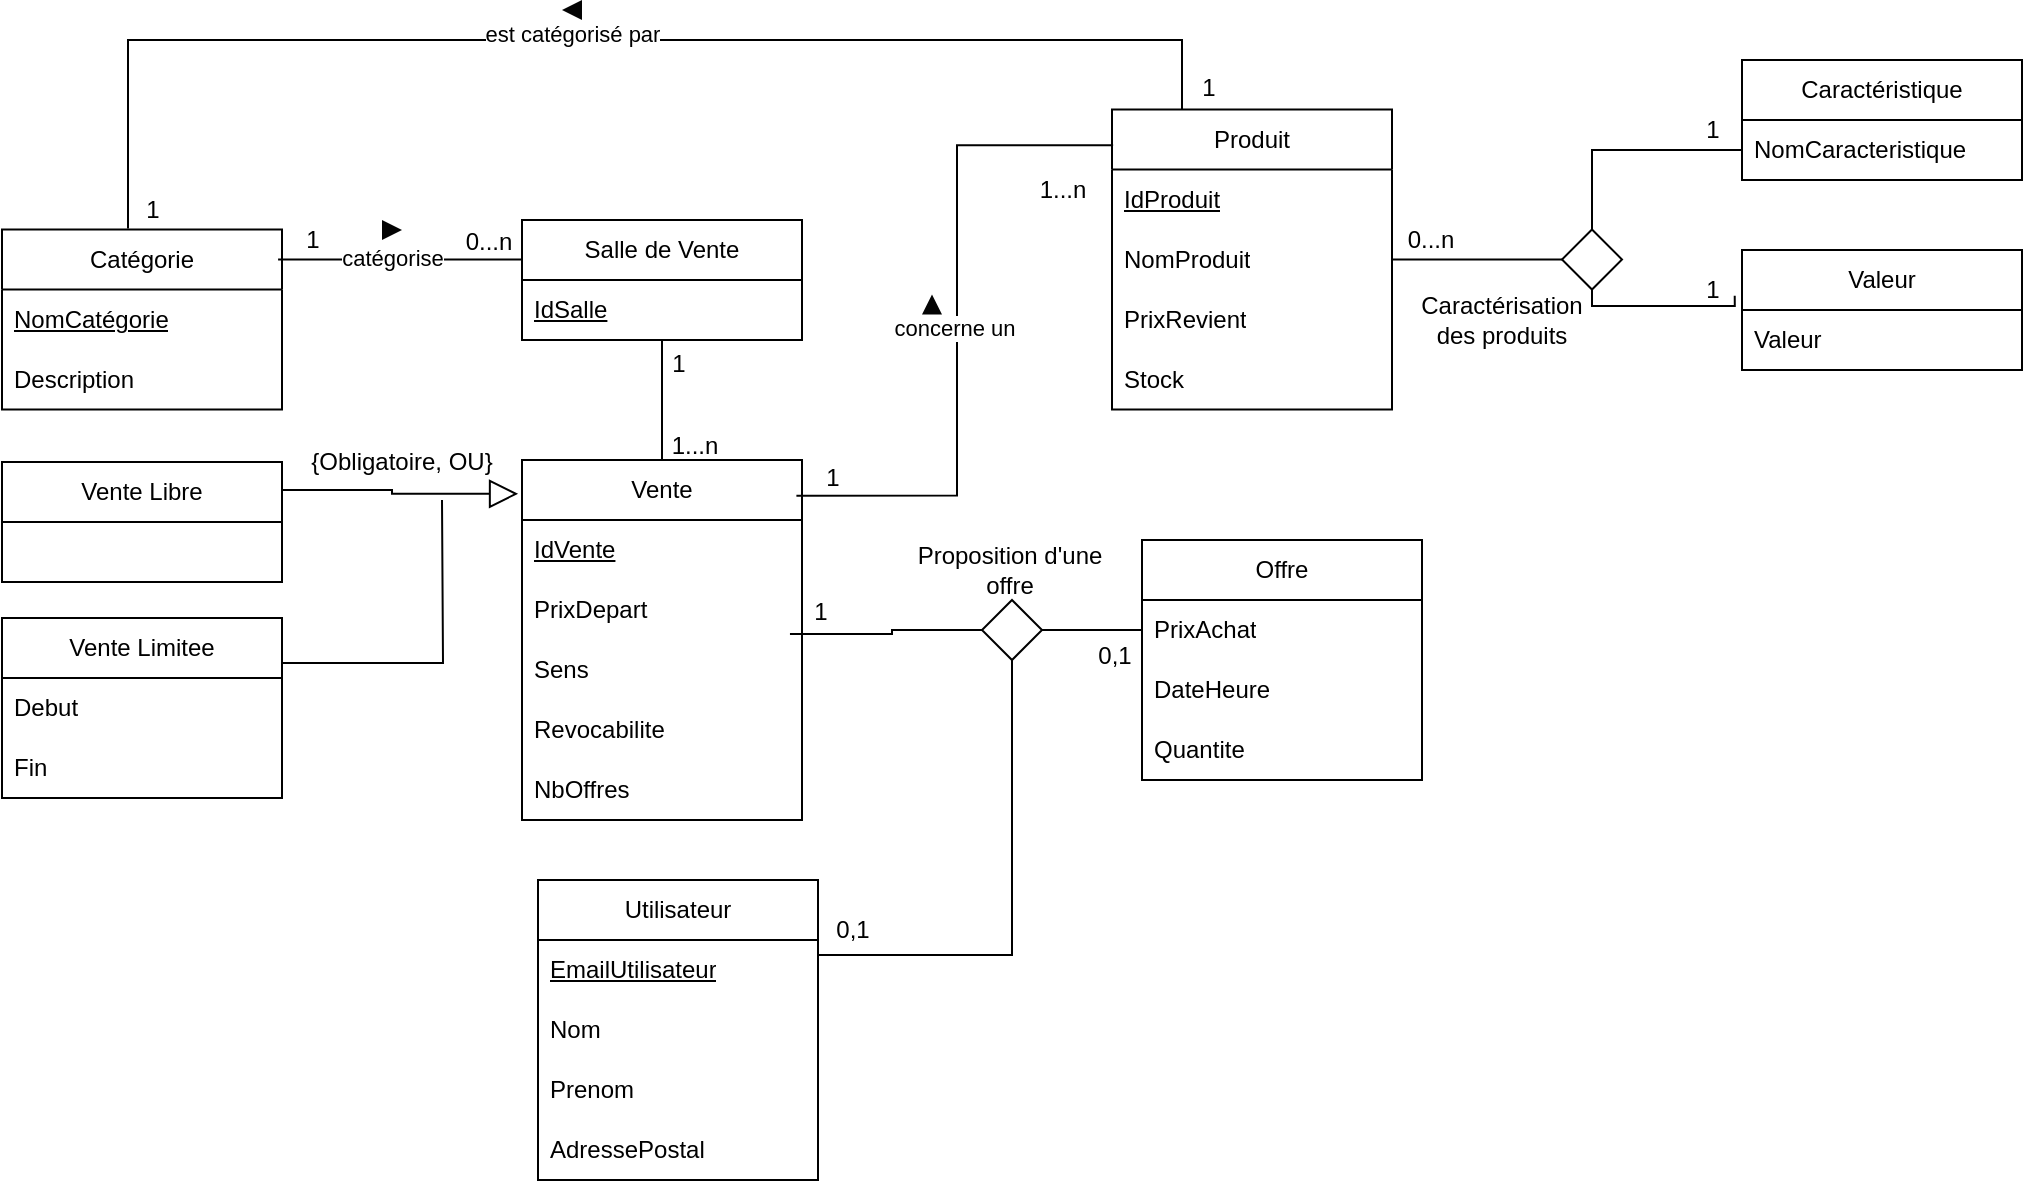 <mxfile version="24.8.6">
  <diagram id="R2lEEEUBdFMjLlhIrx00" name="Page-1">
    <mxGraphModel dx="1364" dy="795" grid="1" gridSize="10" guides="1" tooltips="1" connect="1" arrows="1" fold="1" page="1" pageScale="1" pageWidth="1100" pageHeight="850" math="0" shadow="0" extFonts="Permanent Marker^https://fonts.googleapis.com/css?family=Permanent+Marker">
      <root>
        <mxCell id="0" />
        <mxCell id="1" parent="0" />
        <mxCell id="Ggqdh9_-7A-ZIkTWF8em-8" value="Produit" style="swimlane;fontStyle=0;childLayout=stackLayout;horizontal=1;startSize=30;horizontalStack=0;resizeParent=1;resizeParentMax=0;resizeLast=0;collapsible=1;marginBottom=0;whiteSpace=wrap;html=1;" parent="1" vertex="1">
          <mxGeometry x="615" y="224.75" width="140" height="150" as="geometry">
            <mxRectangle x="485" y="120" width="80" height="30" as="alternateBounds" />
          </mxGeometry>
        </mxCell>
        <mxCell id="Ggqdh9_-7A-ZIkTWF8em-9" value="&lt;u&gt;IdProduit&lt;/u&gt;" style="text;strokeColor=none;fillColor=none;align=left;verticalAlign=middle;spacingLeft=4;spacingRight=4;overflow=hidden;points=[[0,0.5],[1,0.5]];portConstraint=eastwest;rotatable=0;whiteSpace=wrap;html=1;" parent="Ggqdh9_-7A-ZIkTWF8em-8" vertex="1">
          <mxGeometry y="30" width="140" height="30" as="geometry" />
        </mxCell>
        <mxCell id="Ggqdh9_-7A-ZIkTWF8em-10" value="NomProduit" style="text;strokeColor=none;fillColor=none;align=left;verticalAlign=middle;spacingLeft=4;spacingRight=4;overflow=hidden;points=[[0,0.5],[1,0.5]];portConstraint=eastwest;rotatable=0;whiteSpace=wrap;html=1;" parent="Ggqdh9_-7A-ZIkTWF8em-8" vertex="1">
          <mxGeometry y="60" width="140" height="30" as="geometry" />
        </mxCell>
        <mxCell id="Ggqdh9_-7A-ZIkTWF8em-11" value="PrixRevient" style="text;strokeColor=none;fillColor=none;align=left;verticalAlign=middle;spacingLeft=4;spacingRight=4;overflow=hidden;points=[[0,0.5],[1,0.5]];portConstraint=eastwest;rotatable=0;whiteSpace=wrap;html=1;" parent="Ggqdh9_-7A-ZIkTWF8em-8" vertex="1">
          <mxGeometry y="90" width="140" height="30" as="geometry" />
        </mxCell>
        <mxCell id="Ggqdh9_-7A-ZIkTWF8em-18" value="Stock" style="text;strokeColor=none;fillColor=none;align=left;verticalAlign=middle;spacingLeft=4;spacingRight=4;overflow=hidden;points=[[0,0.5],[1,0.5]];portConstraint=eastwest;rotatable=0;whiteSpace=wrap;html=1;" parent="Ggqdh9_-7A-ZIkTWF8em-8" vertex="1">
          <mxGeometry y="120" width="140" height="30" as="geometry" />
        </mxCell>
        <mxCell id="ZjdiVJFrD4wn3T4_e016-46" style="edgeStyle=orthogonalEdgeStyle;rounded=0;orthogonalLoop=1;jettySize=auto;html=1;exitX=1;exitY=0.25;exitDx=0;exitDy=0;endArrow=none;endFill=0;" parent="1" source="FZLIJTJYXw8WMC6VIrll-7" edge="1">
          <mxGeometry relative="1" as="geometry">
            <mxPoint x="280" y="420" as="targetPoint" />
          </mxGeometry>
        </mxCell>
        <mxCell id="FZLIJTJYXw8WMC6VIrll-7" value="Vente Limitee" style="swimlane;fontStyle=0;childLayout=stackLayout;horizontal=1;startSize=30;horizontalStack=0;resizeParent=1;resizeParentMax=0;resizeLast=0;collapsible=1;marginBottom=0;whiteSpace=wrap;html=1;" parent="1" vertex="1">
          <mxGeometry x="60" y="479" width="140" height="90" as="geometry" />
        </mxCell>
        <mxCell id="Ggqdh9_-7A-ZIkTWF8em-62" value="Debut" style="text;strokeColor=none;fillColor=none;align=left;verticalAlign=middle;spacingLeft=4;spacingRight=4;overflow=hidden;points=[[0,0.5],[1,0.5]];portConstraint=eastwest;rotatable=0;whiteSpace=wrap;html=1;" parent="FZLIJTJYXw8WMC6VIrll-7" vertex="1">
          <mxGeometry y="30" width="140" height="30" as="geometry" />
        </mxCell>
        <mxCell id="FZLIJTJYXw8WMC6VIrll-8" value="Fin" style="text;strokeColor=none;fillColor=none;align=left;verticalAlign=middle;spacingLeft=4;spacingRight=4;overflow=hidden;points=[[0,0.5],[1,0.5]];portConstraint=eastwest;rotatable=0;whiteSpace=wrap;html=1;" parent="FZLIJTJYXw8WMC6VIrll-7" vertex="1">
          <mxGeometry y="60" width="140" height="30" as="geometry" />
        </mxCell>
        <mxCell id="FZLIJTJYXw8WMC6VIrll-11" value="Vente Libre" style="swimlane;fontStyle=0;childLayout=stackLayout;horizontal=1;startSize=30;horizontalStack=0;resizeParent=1;resizeParentMax=0;resizeLast=0;collapsible=1;marginBottom=0;whiteSpace=wrap;html=1;" parent="1" vertex="1">
          <mxGeometry x="60" y="401" width="140" height="60" as="geometry" />
        </mxCell>
        <mxCell id="Ggqdh9_-7A-ZIkTWF8em-53" style="edgeStyle=orthogonalEdgeStyle;rounded=0;orthogonalLoop=1;jettySize=auto;html=1;exitX=0.5;exitY=0;exitDx=0;exitDy=0;entryX=0.5;entryY=1;entryDx=0;entryDy=0;endArrow=none;endFill=0;" parent="1" source="FZLIJTJYXw8WMC6VIrll-20" target="FZLIJTJYXw8WMC6VIrll-25" edge="1">
          <mxGeometry relative="1" as="geometry" />
        </mxCell>
        <mxCell id="FZLIJTJYXw8WMC6VIrll-20" value="Vente" style="swimlane;fontStyle=0;childLayout=stackLayout;horizontal=1;startSize=30;horizontalStack=0;resizeParent=1;resizeParentMax=0;resizeLast=0;collapsible=1;marginBottom=0;whiteSpace=wrap;html=1;" parent="1" vertex="1">
          <mxGeometry x="320" y="400" width="140" height="180" as="geometry" />
        </mxCell>
        <mxCell id="FZLIJTJYXw8WMC6VIrll-21" value="&lt;u&gt;IdVente&lt;/u&gt;" style="text;strokeColor=none;fillColor=none;align=left;verticalAlign=middle;spacingLeft=4;spacingRight=4;overflow=hidden;points=[[0,0.5],[1,0.5]];portConstraint=eastwest;rotatable=0;whiteSpace=wrap;html=1;" parent="FZLIJTJYXw8WMC6VIrll-20" vertex="1">
          <mxGeometry y="30" width="140" height="30" as="geometry" />
        </mxCell>
        <mxCell id="Ggqdh9_-7A-ZIkTWF8em-63" value="PrixDepart" style="text;strokeColor=none;fillColor=none;align=left;verticalAlign=middle;spacingLeft=4;spacingRight=4;overflow=hidden;points=[[0,0.5],[1,0.5]];portConstraint=eastwest;rotatable=0;whiteSpace=wrap;html=1;" parent="FZLIJTJYXw8WMC6VIrll-20" vertex="1">
          <mxGeometry y="60" width="140" height="30" as="geometry" />
        </mxCell>
        <mxCell id="ZjdiVJFrD4wn3T4_e016-25" value="Sens" style="text;strokeColor=none;fillColor=none;align=left;verticalAlign=middle;spacingLeft=4;spacingRight=4;overflow=hidden;points=[[0,0.5],[1,0.5]];portConstraint=eastwest;rotatable=0;whiteSpace=wrap;html=1;" parent="FZLIJTJYXw8WMC6VIrll-20" vertex="1">
          <mxGeometry y="90" width="140" height="30" as="geometry" />
        </mxCell>
        <mxCell id="ZjdiVJFrD4wn3T4_e016-27" value="Revocabilite" style="text;strokeColor=none;fillColor=none;align=left;verticalAlign=middle;spacingLeft=4;spacingRight=4;overflow=hidden;points=[[0,0.5],[1,0.5]];portConstraint=eastwest;rotatable=0;whiteSpace=wrap;html=1;" parent="FZLIJTJYXw8WMC6VIrll-20" vertex="1">
          <mxGeometry y="120" width="140" height="30" as="geometry" />
        </mxCell>
        <mxCell id="ZjdiVJFrD4wn3T4_e016-26" value="NbOffres" style="text;strokeColor=none;fillColor=none;align=left;verticalAlign=middle;spacingLeft=4;spacingRight=4;overflow=hidden;points=[[0,0.5],[1,0.5]];portConstraint=eastwest;rotatable=0;whiteSpace=wrap;html=1;" parent="FZLIJTJYXw8WMC6VIrll-20" vertex="1">
          <mxGeometry y="150" width="140" height="30" as="geometry" />
        </mxCell>
        <mxCell id="Ggqdh9_-7A-ZIkTWF8em-52" style="edgeStyle=orthogonalEdgeStyle;rounded=0;orthogonalLoop=1;jettySize=auto;html=1;exitX=0.5;exitY=0;exitDx=0;exitDy=0;endArrow=diamond;endFill=1;strokeWidth=1;endSize=13;entryX=0.5;entryY=0;entryDx=0;entryDy=0;" parent="1" source="FZLIJTJYXw8WMC6VIrll-25" target="FZLIJTJYXw8WMC6VIrll-25" edge="1">
          <mxGeometry relative="1" as="geometry" />
        </mxCell>
        <mxCell id="FZLIJTJYXw8WMC6VIrll-25" value="Salle de Vente" style="swimlane;fontStyle=0;childLayout=stackLayout;horizontal=1;startSize=30;horizontalStack=0;resizeParent=1;resizeParentMax=0;resizeLast=0;collapsible=1;marginBottom=0;whiteSpace=wrap;html=1;" parent="1" vertex="1">
          <mxGeometry x="320" y="280" width="140" height="60" as="geometry" />
        </mxCell>
        <mxCell id="FZLIJTJYXw8WMC6VIrll-26" value="&lt;u&gt;IdSalle&lt;/u&gt;" style="text;strokeColor=none;fillColor=none;align=left;verticalAlign=middle;spacingLeft=4;spacingRight=4;overflow=hidden;points=[[0,0.5],[1,0.5]];portConstraint=eastwest;rotatable=0;whiteSpace=wrap;html=1;" parent="FZLIJTJYXw8WMC6VIrll-25" vertex="1">
          <mxGeometry y="30" width="140" height="30" as="geometry" />
        </mxCell>
        <mxCell id="Ke0XYD_HMKUoC5TSIvPC-9" style="edgeStyle=orthogonalEdgeStyle;rounded=0;orthogonalLoop=1;jettySize=auto;html=1;exitX=1;exitY=0.25;exitDx=0;exitDy=0;entryX=0.5;entryY=1;entryDx=0;entryDy=0;endArrow=none;endFill=0;" edge="1" parent="1" source="Ggqdh9_-7A-ZIkTWF8em-24" target="Ke0XYD_HMKUoC5TSIvPC-2">
          <mxGeometry relative="1" as="geometry" />
        </mxCell>
        <mxCell id="Ggqdh9_-7A-ZIkTWF8em-24" value="Utilisateur" style="swimlane;fontStyle=0;childLayout=stackLayout;horizontal=1;startSize=30;horizontalStack=0;resizeParent=1;resizeParentMax=0;resizeLast=0;collapsible=1;marginBottom=0;whiteSpace=wrap;html=1;" parent="1" vertex="1">
          <mxGeometry x="328" y="610" width="140" height="150" as="geometry">
            <mxRectangle x="580" y="170" width="80" height="30" as="alternateBounds" />
          </mxGeometry>
        </mxCell>
        <mxCell id="Ggqdh9_-7A-ZIkTWF8em-25" value="&lt;u&gt;EmailUtilisateur&lt;/u&gt;" style="text;strokeColor=none;fillColor=none;align=left;verticalAlign=middle;spacingLeft=4;spacingRight=4;overflow=hidden;points=[[0,0.5],[1,0.5]];portConstraint=eastwest;rotatable=0;whiteSpace=wrap;html=1;" parent="Ggqdh9_-7A-ZIkTWF8em-24" vertex="1">
          <mxGeometry y="30" width="140" height="30" as="geometry" />
        </mxCell>
        <mxCell id="Ggqdh9_-7A-ZIkTWF8em-26" value="Nom" style="text;strokeColor=none;fillColor=none;align=left;verticalAlign=middle;spacingLeft=4;spacingRight=4;overflow=hidden;points=[[0,0.5],[1,0.5]];portConstraint=eastwest;rotatable=0;whiteSpace=wrap;html=1;" parent="Ggqdh9_-7A-ZIkTWF8em-24" vertex="1">
          <mxGeometry y="60" width="140" height="30" as="geometry" />
        </mxCell>
        <mxCell id="Ggqdh9_-7A-ZIkTWF8em-27" value="Prenom" style="text;strokeColor=none;fillColor=none;align=left;verticalAlign=middle;spacingLeft=4;spacingRight=4;overflow=hidden;points=[[0,0.5],[1,0.5]];portConstraint=eastwest;rotatable=0;whiteSpace=wrap;html=1;" parent="Ggqdh9_-7A-ZIkTWF8em-24" vertex="1">
          <mxGeometry y="90" width="140" height="30" as="geometry" />
        </mxCell>
        <mxCell id="Ggqdh9_-7A-ZIkTWF8em-29" value="AdressePostal" style="text;strokeColor=none;fillColor=none;align=left;verticalAlign=middle;spacingLeft=4;spacingRight=4;overflow=hidden;points=[[0,0.5],[1,0.5]];portConstraint=eastwest;rotatable=0;whiteSpace=wrap;html=1;" parent="Ggqdh9_-7A-ZIkTWF8em-24" vertex="1">
          <mxGeometry y="120" width="140" height="30" as="geometry" />
        </mxCell>
        <mxCell id="Ggqdh9_-7A-ZIkTWF8em-19" value="&lt;div&gt;Caractéristique&lt;/div&gt;" style="swimlane;fontStyle=0;childLayout=stackLayout;horizontal=1;startSize=30;horizontalStack=0;resizeParent=1;resizeParentMax=0;resizeLast=0;collapsible=1;marginBottom=0;whiteSpace=wrap;html=1;" parent="1" vertex="1">
          <mxGeometry x="930" y="200" width="140" height="60" as="geometry">
            <mxRectangle x="580" y="170" width="80" height="30" as="alternateBounds" />
          </mxGeometry>
        </mxCell>
        <mxCell id="Ggqdh9_-7A-ZIkTWF8em-20" value="NomCaracteristique" style="text;strokeColor=none;fillColor=none;align=left;verticalAlign=middle;spacingLeft=4;spacingRight=4;overflow=hidden;points=[[0,0.5],[1,0.5]];portConstraint=eastwest;rotatable=0;whiteSpace=wrap;html=1;" parent="Ggqdh9_-7A-ZIkTWF8em-19" vertex="1">
          <mxGeometry y="30" width="140" height="30" as="geometry" />
        </mxCell>
        <mxCell id="FZLIJTJYXw8WMC6VIrll-30" value="&lt;div&gt;{Obligatoire, OU}&lt;/div&gt;" style="text;html=1;align=center;verticalAlign=middle;whiteSpace=wrap;rounded=0;" parent="1" vertex="1">
          <mxGeometry x="210" y="386" width="100" height="30" as="geometry" />
        </mxCell>
        <mxCell id="Ggqdh9_-7A-ZIkTWF8em-36" value="Offre" style="swimlane;fontStyle=0;childLayout=stackLayout;horizontal=1;startSize=30;horizontalStack=0;resizeParent=1;resizeParentMax=0;resizeLast=0;collapsible=1;marginBottom=0;whiteSpace=wrap;html=1;" parent="1" vertex="1">
          <mxGeometry x="630" y="440" width="140" height="120" as="geometry">
            <mxRectangle x="485" y="280" width="80" height="30" as="alternateBounds" />
          </mxGeometry>
        </mxCell>
        <mxCell id="Ggqdh9_-7A-ZIkTWF8em-38" value="PrixAchat" style="text;strokeColor=none;fillColor=none;align=left;verticalAlign=middle;spacingLeft=4;spacingRight=4;overflow=hidden;points=[[0,0.5],[1,0.5]];portConstraint=eastwest;rotatable=0;whiteSpace=wrap;html=1;" parent="Ggqdh9_-7A-ZIkTWF8em-36" vertex="1">
          <mxGeometry y="30" width="140" height="30" as="geometry" />
        </mxCell>
        <mxCell id="Ggqdh9_-7A-ZIkTWF8em-39" value="DateHeure" style="text;strokeColor=none;fillColor=none;align=left;verticalAlign=middle;spacingLeft=4;spacingRight=4;overflow=hidden;points=[[0,0.5],[1,0.5]];portConstraint=eastwest;rotatable=0;whiteSpace=wrap;html=1;" parent="Ggqdh9_-7A-ZIkTWF8em-36" vertex="1">
          <mxGeometry y="60" width="140" height="30" as="geometry" />
        </mxCell>
        <mxCell id="Ggqdh9_-7A-ZIkTWF8em-41" value="Quantite" style="text;strokeColor=none;fillColor=none;align=left;verticalAlign=middle;spacingLeft=4;spacingRight=4;overflow=hidden;points=[[0,0.5],[1,0.5]];portConstraint=eastwest;rotatable=0;whiteSpace=wrap;html=1;" parent="Ggqdh9_-7A-ZIkTWF8em-36" vertex="1">
          <mxGeometry y="90" width="140" height="30" as="geometry" />
        </mxCell>
        <mxCell id="Ggqdh9_-7A-ZIkTWF8em-42" value="Catégorie" style="swimlane;fontStyle=0;childLayout=stackLayout;horizontal=1;startSize=30;horizontalStack=0;resizeParent=1;resizeParentMax=0;resizeLast=0;collapsible=1;marginBottom=0;whiteSpace=wrap;html=1;" parent="1" vertex="1">
          <mxGeometry x="60" y="284.75" width="140" height="90" as="geometry" />
        </mxCell>
        <mxCell id="Ggqdh9_-7A-ZIkTWF8em-43" value="&lt;u&gt;NomCatégorie&lt;/u&gt;" style="text;strokeColor=none;fillColor=none;align=left;verticalAlign=middle;spacingLeft=4;spacingRight=4;overflow=hidden;points=[[0,0.5],[1,0.5]];portConstraint=eastwest;rotatable=0;whiteSpace=wrap;html=1;" parent="Ggqdh9_-7A-ZIkTWF8em-42" vertex="1">
          <mxGeometry y="30" width="140" height="30" as="geometry" />
        </mxCell>
        <mxCell id="Ggqdh9_-7A-ZIkTWF8em-44" value="Description" style="text;strokeColor=none;fillColor=none;align=left;verticalAlign=middle;spacingLeft=4;spacingRight=4;overflow=hidden;points=[[0,0.5],[1,0.5]];portConstraint=eastwest;rotatable=0;whiteSpace=wrap;html=1;" parent="Ggqdh9_-7A-ZIkTWF8em-42" vertex="1">
          <mxGeometry y="60" width="140" height="30" as="geometry" />
        </mxCell>
        <mxCell id="Ggqdh9_-7A-ZIkTWF8em-50" style="edgeStyle=orthogonalEdgeStyle;rounded=0;orthogonalLoop=1;jettySize=auto;html=1;exitX=0;exitY=0.25;exitDx=0;exitDy=0;entryX=0.986;entryY=0.167;entryDx=0;entryDy=0;entryPerimeter=0;endArrow=none;endFill=0;" parent="1" source="FZLIJTJYXw8WMC6VIrll-25" target="Ggqdh9_-7A-ZIkTWF8em-42" edge="1">
          <mxGeometry relative="1" as="geometry">
            <Array as="points">
              <mxPoint x="320" y="300" />
            </Array>
          </mxGeometry>
        </mxCell>
        <mxCell id="Ke0XYD_HMKUoC5TSIvPC-23" value="catégorise" style="edgeLabel;html=1;align=center;verticalAlign=middle;resizable=0;points=[];" vertex="1" connectable="0" parent="Ggqdh9_-7A-ZIkTWF8em-50">
          <mxGeometry x="0.101" y="-1" relative="1" as="geometry">
            <mxPoint as="offset" />
          </mxGeometry>
        </mxCell>
        <mxCell id="ZjdiVJFrD4wn3T4_e016-6" value="1" style="text;html=1;align=center;verticalAlign=middle;resizable=0;points=[];autosize=1;strokeColor=none;fillColor=none;" parent="1" vertex="1">
          <mxGeometry x="200" y="275" width="30" height="30" as="geometry" />
        </mxCell>
        <mxCell id="ZjdiVJFrD4wn3T4_e016-7" value="0...n" style="text;html=1;align=center;verticalAlign=middle;resizable=0;points=[];autosize=1;strokeColor=none;fillColor=none;" parent="1" vertex="1">
          <mxGeometry x="278" y="276" width="50" height="30" as="geometry" />
        </mxCell>
        <mxCell id="ZjdiVJFrD4wn3T4_e016-10" value="1...n" style="text;html=1;align=center;verticalAlign=middle;resizable=0;points=[];autosize=1;strokeColor=none;fillColor=none;" parent="1" vertex="1">
          <mxGeometry x="565" y="250" width="50" height="30" as="geometry" />
        </mxCell>
        <mxCell id="ZjdiVJFrD4wn3T4_e016-11" value="1" style="text;html=1;align=center;verticalAlign=middle;resizable=0;points=[];autosize=1;strokeColor=none;fillColor=none;" parent="1" vertex="1">
          <mxGeometry x="383" y="337" width="30" height="30" as="geometry" />
        </mxCell>
        <mxCell id="ZjdiVJFrD4wn3T4_e016-12" value="1...n" style="text;html=1;align=center;verticalAlign=middle;resizable=0;points=[];autosize=1;strokeColor=none;fillColor=none;" parent="1" vertex="1">
          <mxGeometry x="381" y="378" width="50" height="30" as="geometry" />
        </mxCell>
        <mxCell id="ZjdiVJFrD4wn3T4_e016-13" value="1" style="text;html=1;align=center;verticalAlign=middle;resizable=0;points=[];autosize=1;strokeColor=none;fillColor=none;" parent="1" vertex="1">
          <mxGeometry x="460" y="394" width="30" height="30" as="geometry" />
        </mxCell>
        <mxCell id="ZjdiVJFrD4wn3T4_e016-15" value="1" style="text;html=1;align=center;verticalAlign=middle;resizable=0;points=[];autosize=1;strokeColor=none;fillColor=none;" parent="1" vertex="1">
          <mxGeometry x="648" y="199" width="30" height="30" as="geometry" />
        </mxCell>
        <mxCell id="ZjdiVJFrD4wn3T4_e016-20" value="Valeur" style="swimlane;fontStyle=0;childLayout=stackLayout;horizontal=1;startSize=30;horizontalStack=0;resizeParent=1;resizeParentMax=0;resizeLast=0;collapsible=1;marginBottom=0;whiteSpace=wrap;html=1;" parent="1" vertex="1">
          <mxGeometry x="930" y="295" width="140" height="60" as="geometry">
            <mxRectangle x="580" y="170" width="80" height="30" as="alternateBounds" />
          </mxGeometry>
        </mxCell>
        <mxCell id="ZjdiVJFrD4wn3T4_e016-22" value="Valeur" style="text;strokeColor=none;fillColor=none;align=left;verticalAlign=middle;spacingLeft=4;spacingRight=4;overflow=hidden;points=[[0,0.5],[1,0.5]];portConstraint=eastwest;rotatable=0;whiteSpace=wrap;html=1;" parent="ZjdiVJFrD4wn3T4_e016-20" vertex="1">
          <mxGeometry y="30" width="140" height="30" as="geometry" />
        </mxCell>
        <mxCell id="ZjdiVJFrD4wn3T4_e016-37" style="edgeStyle=orthogonalEdgeStyle;rounded=0;orthogonalLoop=1;jettySize=auto;html=1;exitX=0.98;exitY=0.099;exitDx=0;exitDy=0;entryX=0.004;entryY=0.119;entryDx=0;entryDy=0;entryPerimeter=0;exitPerimeter=0;endArrow=none;endFill=0;" parent="1" source="FZLIJTJYXw8WMC6VIrll-20" target="Ggqdh9_-7A-ZIkTWF8em-8" edge="1">
          <mxGeometry relative="1" as="geometry" />
        </mxCell>
        <mxCell id="Ke0XYD_HMKUoC5TSIvPC-10" value="concerne un" style="edgeLabel;html=1;align=center;verticalAlign=middle;resizable=0;points=[];" vertex="1" connectable="0" parent="ZjdiVJFrD4wn3T4_e016-37">
          <mxGeometry x="-0.016" y="3" relative="1" as="geometry">
            <mxPoint x="1" as="offset" />
          </mxGeometry>
        </mxCell>
        <mxCell id="ZjdiVJFrD4wn3T4_e016-38" style="edgeStyle=orthogonalEdgeStyle;rounded=0;orthogonalLoop=1;jettySize=auto;html=1;exitX=0.25;exitY=0;exitDx=0;exitDy=0;entryX=0.45;entryY=-0.006;entryDx=0;entryDy=0;entryPerimeter=0;endArrow=none;endFill=0;" parent="1" source="Ggqdh9_-7A-ZIkTWF8em-8" target="Ggqdh9_-7A-ZIkTWF8em-42" edge="1">
          <mxGeometry relative="1" as="geometry">
            <Array as="points">
              <mxPoint x="645" y="190" />
              <mxPoint x="183" y="190" />
            </Array>
          </mxGeometry>
        </mxCell>
        <mxCell id="Ke0XYD_HMKUoC5TSIvPC-11" value="est catégorisé par" style="edgeLabel;html=1;align=center;verticalAlign=middle;resizable=0;points=[];" vertex="1" connectable="0" parent="ZjdiVJFrD4wn3T4_e016-38">
          <mxGeometry x="0.036" y="-3" relative="1" as="geometry">
            <mxPoint as="offset" />
          </mxGeometry>
        </mxCell>
        <mxCell id="ZjdiVJFrD4wn3T4_e016-39" value="" style="rhombus;whiteSpace=wrap;html=1;" parent="1" vertex="1">
          <mxGeometry x="840" y="284.75" width="30" height="30" as="geometry" />
        </mxCell>
        <mxCell id="ZjdiVJFrD4wn3T4_e016-40" style="edgeStyle=orthogonalEdgeStyle;rounded=0;orthogonalLoop=1;jettySize=auto;html=1;exitX=1;exitY=0.5;exitDx=0;exitDy=0;entryX=0;entryY=0.5;entryDx=0;entryDy=0;endArrow=none;endFill=0;" parent="1" source="Ggqdh9_-7A-ZIkTWF8em-10" target="ZjdiVJFrD4wn3T4_e016-39" edge="1">
          <mxGeometry relative="1" as="geometry" />
        </mxCell>
        <mxCell id="ZjdiVJFrD4wn3T4_e016-41" style="edgeStyle=orthogonalEdgeStyle;rounded=0;orthogonalLoop=1;jettySize=auto;html=1;exitX=0;exitY=0.5;exitDx=0;exitDy=0;entryX=0.5;entryY=0;entryDx=0;entryDy=0;endArrow=none;endFill=0;" parent="1" source="Ggqdh9_-7A-ZIkTWF8em-20" target="ZjdiVJFrD4wn3T4_e016-39" edge="1">
          <mxGeometry relative="1" as="geometry" />
        </mxCell>
        <mxCell id="ZjdiVJFrD4wn3T4_e016-42" style="edgeStyle=orthogonalEdgeStyle;rounded=0;orthogonalLoop=1;jettySize=auto;html=1;exitX=0.5;exitY=1;exitDx=0;exitDy=0;entryX=-0.026;entryY=0.381;entryDx=0;entryDy=0;entryPerimeter=0;endArrow=none;endFill=0;" parent="1" source="ZjdiVJFrD4wn3T4_e016-39" target="ZjdiVJFrD4wn3T4_e016-20" edge="1">
          <mxGeometry relative="1" as="geometry">
            <Array as="points">
              <mxPoint x="855" y="323" />
            </Array>
          </mxGeometry>
        </mxCell>
        <mxCell id="ZjdiVJFrD4wn3T4_e016-44" style="edgeStyle=orthogonalEdgeStyle;rounded=0;orthogonalLoop=1;jettySize=auto;html=1;exitX=1;exitY=0.25;exitDx=0;exitDy=0;entryX=-0.014;entryY=0.094;entryDx=0;entryDy=0;entryPerimeter=0;endArrow=block;endFill=0;endSize=12;" parent="1" source="FZLIJTJYXw8WMC6VIrll-11" target="FZLIJTJYXw8WMC6VIrll-20" edge="1">
          <mxGeometry relative="1" as="geometry">
            <Array as="points">
              <mxPoint x="255" y="415" />
              <mxPoint x="255" y="417" />
            </Array>
          </mxGeometry>
        </mxCell>
        <mxCell id="ZjdiVJFrD4wn3T4_e016-48" value="1" style="text;html=1;align=center;verticalAlign=middle;resizable=0;points=[];autosize=1;strokeColor=none;fillColor=none;" parent="1" vertex="1">
          <mxGeometry x="120" y="259.5" width="30" height="30" as="geometry" />
        </mxCell>
        <mxCell id="Ke0XYD_HMKUoC5TSIvPC-5" style="edgeStyle=orthogonalEdgeStyle;rounded=0;orthogonalLoop=1;jettySize=auto;html=1;exitX=1;exitY=0.5;exitDx=0;exitDy=0;endArrow=none;endFill=0;" edge="1" parent="1" source="Ke0XYD_HMKUoC5TSIvPC-2" target="Ggqdh9_-7A-ZIkTWF8em-38">
          <mxGeometry relative="1" as="geometry" />
        </mxCell>
        <mxCell id="Ke0XYD_HMKUoC5TSIvPC-2" value="" style="rhombus;whiteSpace=wrap;html=1;" vertex="1" parent="1">
          <mxGeometry x="550" y="470" width="30" height="30" as="geometry" />
        </mxCell>
        <mxCell id="Ke0XYD_HMKUoC5TSIvPC-3" style="edgeStyle=orthogonalEdgeStyle;rounded=0;orthogonalLoop=1;jettySize=auto;html=1;exitX=0.957;exitY=0.9;exitDx=0;exitDy=0;entryX=0;entryY=0.5;entryDx=0;entryDy=0;endArrow=none;endFill=0;exitPerimeter=0;" edge="1" parent="1" source="Ggqdh9_-7A-ZIkTWF8em-63" target="Ke0XYD_HMKUoC5TSIvPC-2">
          <mxGeometry relative="1" as="geometry" />
        </mxCell>
        <mxCell id="Ke0XYD_HMKUoC5TSIvPC-12" value="Caractérisation des produits" style="text;html=1;align=center;verticalAlign=middle;whiteSpace=wrap;rounded=0;" vertex="1" parent="1">
          <mxGeometry x="760" y="317.25" width="100" height="25" as="geometry" />
        </mxCell>
        <mxCell id="Ke0XYD_HMKUoC5TSIvPC-13" value="Proposition d&#39;une offre" style="text;html=1;align=center;verticalAlign=middle;whiteSpace=wrap;rounded=0;" vertex="1" parent="1">
          <mxGeometry x="514" y="442" width="100" height="25" as="geometry" />
        </mxCell>
        <mxCell id="Ke0XYD_HMKUoC5TSIvPC-15" value="1" style="text;html=1;align=center;verticalAlign=middle;resizable=0;points=[];autosize=1;strokeColor=none;fillColor=none;" vertex="1" parent="1">
          <mxGeometry x="454" y="461" width="30" height="30" as="geometry" />
        </mxCell>
        <mxCell id="Ke0XYD_HMKUoC5TSIvPC-16" value="0,1" style="text;html=1;align=center;verticalAlign=middle;resizable=0;points=[];autosize=1;strokeColor=none;fillColor=none;" vertex="1" parent="1">
          <mxGeometry x="596" y="483" width="40" height="30" as="geometry" />
        </mxCell>
        <mxCell id="Ke0XYD_HMKUoC5TSIvPC-17" value="0,1" style="text;html=1;align=center;verticalAlign=middle;resizable=0;points=[];autosize=1;strokeColor=none;fillColor=none;" vertex="1" parent="1">
          <mxGeometry x="465" y="620" width="40" height="30" as="geometry" />
        </mxCell>
        <mxCell id="Ke0XYD_HMKUoC5TSIvPC-18" value="0...n" style="text;html=1;align=center;verticalAlign=middle;resizable=0;points=[];autosize=1;strokeColor=none;fillColor=none;" vertex="1" parent="1">
          <mxGeometry x="749" y="275" width="50" height="30" as="geometry" />
        </mxCell>
        <mxCell id="Ke0XYD_HMKUoC5TSIvPC-19" value="1" style="text;html=1;align=center;verticalAlign=middle;resizable=0;points=[];autosize=1;strokeColor=none;fillColor=none;" vertex="1" parent="1">
          <mxGeometry x="900" y="220" width="30" height="30" as="geometry" />
        </mxCell>
        <mxCell id="Ke0XYD_HMKUoC5TSIvPC-22" value="1" style="text;html=1;align=center;verticalAlign=middle;resizable=0;points=[];autosize=1;strokeColor=none;fillColor=none;" vertex="1" parent="1">
          <mxGeometry x="900" y="300" width="30" height="30" as="geometry" />
        </mxCell>
        <mxCell id="Ke0XYD_HMKUoC5TSIvPC-24" value="" style="triangle;whiteSpace=wrap;html=1;fillColor=#030303;fillStyle=solid;strokeColor=none;" vertex="1" parent="1">
          <mxGeometry x="250" y="280" width="10" height="10" as="geometry" />
        </mxCell>
        <mxCell id="Ke0XYD_HMKUoC5TSIvPC-25" value="" style="triangle;whiteSpace=wrap;html=1;fillColor=#030303;fillStyle=solid;strokeColor=none;rotation=-180;" vertex="1" parent="1">
          <mxGeometry x="340" y="170" width="10" height="10" as="geometry" />
        </mxCell>
        <mxCell id="Ke0XYD_HMKUoC5TSIvPC-26" value="" style="triangle;whiteSpace=wrap;html=1;fillColor=#030303;fillStyle=solid;strokeColor=none;rotation=-90;" vertex="1" parent="1">
          <mxGeometry x="520" y="317.25" width="10" height="10" as="geometry" />
        </mxCell>
      </root>
    </mxGraphModel>
  </diagram>
</mxfile>
